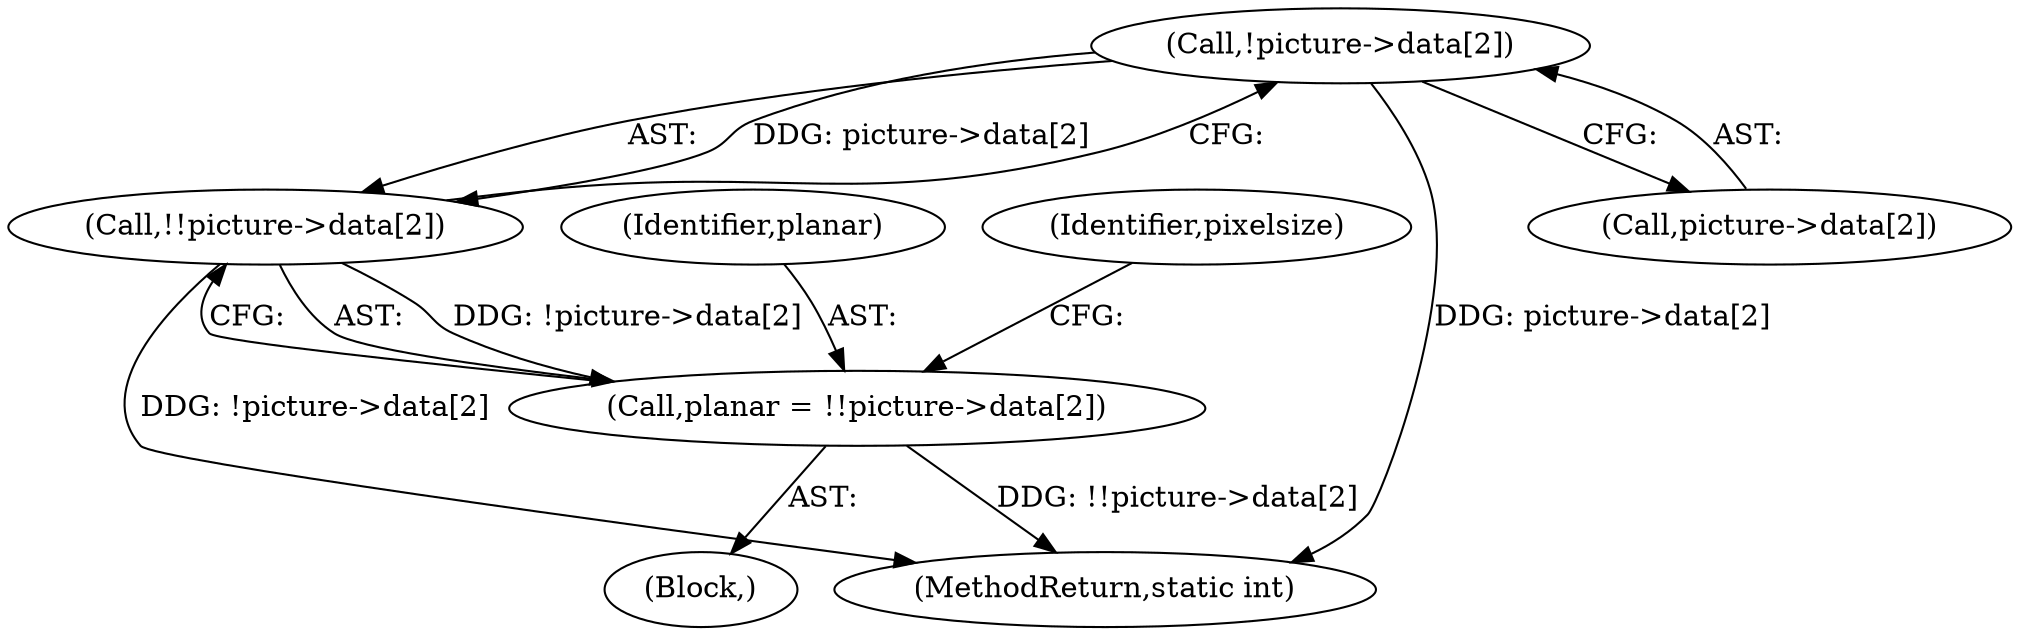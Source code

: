 digraph "0_FFmpeg_fe448cd28d674c3eff3072552eae366d0b659ce9@array" {
"1000533" [label="(Call,!picture->data[2])"];
"1000532" [label="(Call,!!picture->data[2])"];
"1000530" [label="(Call,planar = !!picture->data[2])"];
"1000530" [label="(Call,planar = !!picture->data[2])"];
"1000532" [label="(Call,!!picture->data[2])"];
"1000531" [label="(Identifier,planar)"];
"1000474" [label="(Block,)"];
"1000533" [label="(Call,!picture->data[2])"];
"1000541" [label="(Identifier,pixelsize)"];
"1001090" [label="(MethodReturn,static int)"];
"1000534" [label="(Call,picture->data[2])"];
"1000533" -> "1000532"  [label="AST: "];
"1000533" -> "1000534"  [label="CFG: "];
"1000534" -> "1000533"  [label="AST: "];
"1000532" -> "1000533"  [label="CFG: "];
"1000533" -> "1001090"  [label="DDG: picture->data[2]"];
"1000533" -> "1000532"  [label="DDG: picture->data[2]"];
"1000532" -> "1000530"  [label="AST: "];
"1000530" -> "1000532"  [label="CFG: "];
"1000532" -> "1001090"  [label="DDG: !picture->data[2]"];
"1000532" -> "1000530"  [label="DDG: !picture->data[2]"];
"1000530" -> "1000474"  [label="AST: "];
"1000531" -> "1000530"  [label="AST: "];
"1000541" -> "1000530"  [label="CFG: "];
"1000530" -> "1001090"  [label="DDG: !!picture->data[2]"];
}
